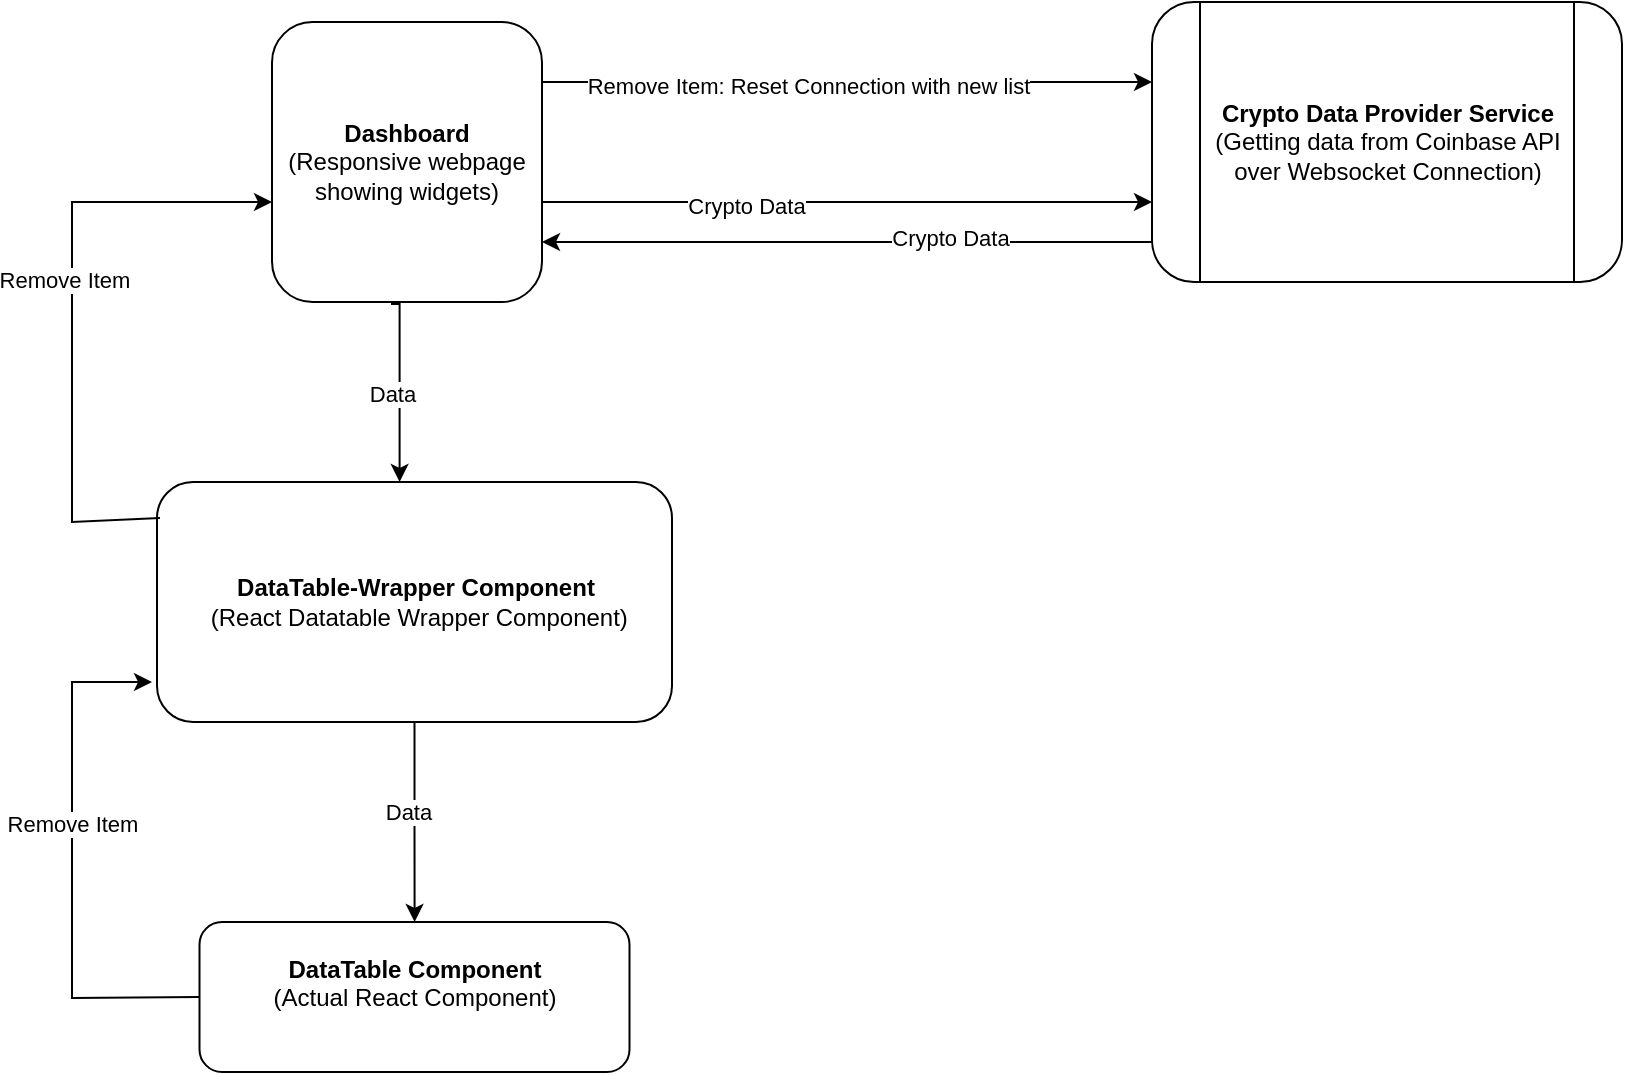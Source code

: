 <mxfile version="24.4.13" type="device">
  <diagram name="Page-1" id="gmI050Jw-MdomiQU2jJ7">
    <mxGraphModel dx="1709" dy="893" grid="1" gridSize="10" guides="1" tooltips="1" connect="1" arrows="1" fold="1" page="1" pageScale="1" pageWidth="850" pageHeight="1100" math="0" shadow="0">
      <root>
        <mxCell id="0" />
        <mxCell id="1" parent="0" />
        <mxCell id="wVjqgBGjRInh9hbpIkDU-11" value="" style="edgeStyle=orthogonalEdgeStyle;rounded=0;orthogonalLoop=1;jettySize=auto;html=1;" parent="1" source="wVjqgBGjRInh9hbpIkDU-1" target="wVjqgBGjRInh9hbpIkDU-10" edge="1">
          <mxGeometry relative="1" as="geometry">
            <Array as="points">
              <mxPoint x="500" y="160" />
              <mxPoint x="500" y="160" />
            </Array>
          </mxGeometry>
        </mxCell>
        <mxCell id="wVjqgBGjRInh9hbpIkDU-14" value="Crypto Data" style="edgeLabel;html=1;align=center;verticalAlign=middle;resizable=0;points=[];" parent="wVjqgBGjRInh9hbpIkDU-11" vertex="1" connectable="0">
          <mxGeometry x="-0.333" y="-2" relative="1" as="geometry">
            <mxPoint as="offset" />
          </mxGeometry>
        </mxCell>
        <mxCell id="wVjqgBGjRInh9hbpIkDU-3" value="" style="edgeStyle=orthogonalEdgeStyle;rounded=0;orthogonalLoop=1;jettySize=auto;html=1;" parent="1" edge="1">
          <mxGeometry relative="1" as="geometry">
            <mxPoint x="230" y="210" as="sourcePoint" />
            <mxPoint x="233.8" y="300" as="targetPoint" />
            <Array as="points">
              <mxPoint x="230" y="211" />
              <mxPoint x="234" y="211" />
            </Array>
          </mxGeometry>
        </mxCell>
        <mxCell id="wVjqgBGjRInh9hbpIkDU-16" value="Data" style="edgeLabel;html=1;align=center;verticalAlign=middle;resizable=0;points=[];" parent="wVjqgBGjRInh9hbpIkDU-3" vertex="1" connectable="0">
          <mxGeometry x="0.051" y="-4" relative="1" as="geometry">
            <mxPoint as="offset" />
          </mxGeometry>
        </mxCell>
        <mxCell id="wVjqgBGjRInh9hbpIkDU-1" value="&lt;b&gt;Dashboard&lt;/b&gt;&lt;div&gt;(Responsive webpage showing widgets)&lt;/div&gt;" style="rounded=1;whiteSpace=wrap;html=1;" parent="1" vertex="1">
          <mxGeometry x="170" y="70" width="135" height="140" as="geometry" />
        </mxCell>
        <mxCell id="wVjqgBGjRInh9hbpIkDU-7" value="" style="edgeStyle=orthogonalEdgeStyle;rounded=0;orthogonalLoop=1;jettySize=auto;html=1;" parent="1" source="wVjqgBGjRInh9hbpIkDU-2" target="wVjqgBGjRInh9hbpIkDU-6" edge="1">
          <mxGeometry relative="1" as="geometry" />
        </mxCell>
        <mxCell id="wVjqgBGjRInh9hbpIkDU-29" value="Data" style="edgeLabel;html=1;align=center;verticalAlign=middle;resizable=0;points=[];" parent="wVjqgBGjRInh9hbpIkDU-7" vertex="1" connectable="0">
          <mxGeometry x="-0.109" y="-4" relative="1" as="geometry">
            <mxPoint as="offset" />
          </mxGeometry>
        </mxCell>
        <mxCell id="wVjqgBGjRInh9hbpIkDU-2" value="&lt;b&gt;DataTable-Wrapper Component&lt;/b&gt;&lt;div&gt;&amp;nbsp;(React Datatable Wrapper Component)&lt;/div&gt;" style="whiteSpace=wrap;html=1;rounded=1;" parent="1" vertex="1">
          <mxGeometry x="112.5" y="300" width="257.5" height="120" as="geometry" />
        </mxCell>
        <mxCell id="wVjqgBGjRInh9hbpIkDU-6" value="&lt;b&gt;DataTable Component&lt;/b&gt;&lt;div&gt;&lt;span style=&quot;background-color: initial;&quot;&gt;(Actual React Component)&lt;/span&gt;&lt;br&gt;&lt;/div&gt;&lt;div&gt;&lt;br&gt;&lt;/div&gt;" style="whiteSpace=wrap;html=1;rounded=1;" parent="1" vertex="1">
          <mxGeometry x="133.75" y="520" width="215" height="75" as="geometry" />
        </mxCell>
        <mxCell id="wVjqgBGjRInh9hbpIkDU-10" value="&lt;b&gt;Crypto Data Provider Service&lt;/b&gt;&lt;div&gt;(Getting data from Coinbase API over Websocket Connection)&lt;/div&gt;" style="shape=process;whiteSpace=wrap;html=1;backgroundOutline=1;rounded=1;" parent="1" vertex="1">
          <mxGeometry x="610" y="60" width="235" height="140" as="geometry" />
        </mxCell>
        <mxCell id="wVjqgBGjRInh9hbpIkDU-19" value="" style="endArrow=classic;html=1;rounded=0;exitX=0;exitY=0.5;exitDx=0;exitDy=0;" parent="1" source="wVjqgBGjRInh9hbpIkDU-6" edge="1">
          <mxGeometry width="50" height="50" relative="1" as="geometry">
            <mxPoint x="-20" y="540" as="sourcePoint" />
            <mxPoint x="110" y="400" as="targetPoint" />
            <Array as="points">
              <mxPoint x="70" y="558" />
              <mxPoint x="70" y="480" />
              <mxPoint x="70" y="400" />
            </Array>
          </mxGeometry>
        </mxCell>
        <mxCell id="wVjqgBGjRInh9hbpIkDU-20" value="Remove Item" style="edgeLabel;html=1;align=center;verticalAlign=middle;resizable=0;points=[];" parent="wVjqgBGjRInh9hbpIkDU-19" vertex="1" connectable="0">
          <mxGeometry x="0.089" y="4" relative="1" as="geometry">
            <mxPoint x="4" y="-9" as="offset" />
          </mxGeometry>
        </mxCell>
        <mxCell id="wVjqgBGjRInh9hbpIkDU-21" value="" style="endArrow=classic;html=1;rounded=0;exitX=0;exitY=0.5;exitDx=0;exitDy=0;entryX=0;entryY=0.643;entryDx=0;entryDy=0;entryPerimeter=0;" parent="1" target="wVjqgBGjRInh9hbpIkDU-1" edge="1">
          <mxGeometry width="50" height="50" relative="1" as="geometry">
            <mxPoint x="114" y="318" as="sourcePoint" />
            <mxPoint x="90" y="160" as="targetPoint" />
            <Array as="points">
              <mxPoint x="70" y="320" />
              <mxPoint x="70" y="160" />
            </Array>
          </mxGeometry>
        </mxCell>
        <mxCell id="wVjqgBGjRInh9hbpIkDU-22" value="Remove Item" style="edgeLabel;html=1;align=center;verticalAlign=middle;resizable=0;points=[];" parent="wVjqgBGjRInh9hbpIkDU-21" vertex="1" connectable="0">
          <mxGeometry x="0.089" y="4" relative="1" as="geometry">
            <mxPoint as="offset" />
          </mxGeometry>
        </mxCell>
        <mxCell id="wVjqgBGjRInh9hbpIkDU-25" value="" style="edgeStyle=orthogonalEdgeStyle;rounded=0;orthogonalLoop=1;jettySize=auto;html=1;exitX=1;exitY=0.25;exitDx=0;exitDy=0;" parent="1" source="wVjqgBGjRInh9hbpIkDU-1" edge="1">
          <mxGeometry relative="1" as="geometry">
            <mxPoint x="415" y="100" as="sourcePoint" />
            <mxPoint x="610" y="100" as="targetPoint" />
            <Array as="points">
              <mxPoint x="305" y="100" />
            </Array>
          </mxGeometry>
        </mxCell>
        <mxCell id="wVjqgBGjRInh9hbpIkDU-28" value="Remove Item: Reset Connection with new list" style="edgeLabel;html=1;align=center;verticalAlign=middle;resizable=0;points=[];" parent="wVjqgBGjRInh9hbpIkDU-25" vertex="1" connectable="0">
          <mxGeometry x="-0.114" y="-2" relative="1" as="geometry">
            <mxPoint as="offset" />
          </mxGeometry>
        </mxCell>
        <mxCell id="wVjqgBGjRInh9hbpIkDU-30" value="" style="edgeStyle=orthogonalEdgeStyle;rounded=0;orthogonalLoop=1;jettySize=auto;html=1;" parent="1" edge="1">
          <mxGeometry relative="1" as="geometry">
            <mxPoint x="610" y="180" as="sourcePoint" />
            <mxPoint x="305" y="180" as="targetPoint" />
            <Array as="points">
              <mxPoint x="500" y="180" />
              <mxPoint x="500" y="180" />
            </Array>
          </mxGeometry>
        </mxCell>
        <mxCell id="wVjqgBGjRInh9hbpIkDU-31" value="Crypto Data" style="edgeLabel;html=1;align=center;verticalAlign=middle;resizable=0;points=[];" parent="wVjqgBGjRInh9hbpIkDU-30" vertex="1" connectable="0">
          <mxGeometry x="-0.333" y="-2" relative="1" as="geometry">
            <mxPoint as="offset" />
          </mxGeometry>
        </mxCell>
      </root>
    </mxGraphModel>
  </diagram>
</mxfile>
